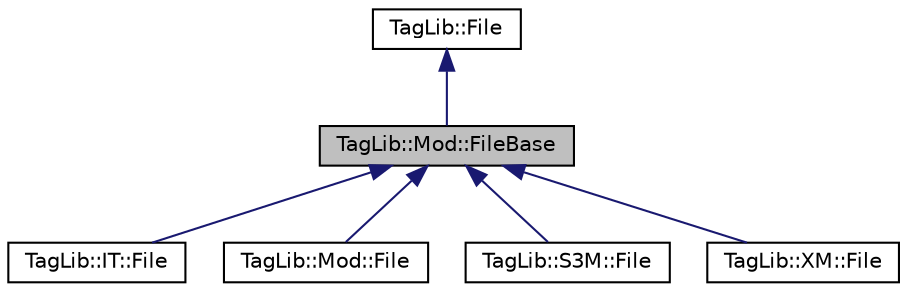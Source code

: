 digraph "TagLib::Mod::FileBase"
{
  edge [fontname="Helvetica",fontsize="10",labelfontname="Helvetica",labelfontsize="10"];
  node [fontname="Helvetica",fontsize="10",shape=record];
  Node1 [label="TagLib::Mod::FileBase",height=0.2,width=0.4,color="black", fillcolor="grey75", style="filled" fontcolor="black"];
  Node2 -> Node1 [dir="back",color="midnightblue",fontsize="10",style="solid",fontname="Helvetica"];
  Node2 [label="TagLib::File",height=0.2,width=0.4,color="black", fillcolor="white", style="filled",URL="$class_tag_lib_1_1_file.html",tooltip="A file class with some useful methods for tag manipulation. "];
  Node1 -> Node3 [dir="back",color="midnightblue",fontsize="10",style="solid",fontname="Helvetica"];
  Node3 [label="TagLib::IT::File",height=0.2,width=0.4,color="black", fillcolor="white", style="filled",URL="$class_tag_lib_1_1_i_t_1_1_file.html"];
  Node1 -> Node4 [dir="back",color="midnightblue",fontsize="10",style="solid",fontname="Helvetica"];
  Node4 [label="TagLib::Mod::File",height=0.2,width=0.4,color="black", fillcolor="white", style="filled",URL="$class_tag_lib_1_1_mod_1_1_file.html"];
  Node1 -> Node5 [dir="back",color="midnightblue",fontsize="10",style="solid",fontname="Helvetica"];
  Node5 [label="TagLib::S3M::File",height=0.2,width=0.4,color="black", fillcolor="white", style="filled",URL="$class_tag_lib_1_1_s3_m_1_1_file.html"];
  Node1 -> Node6 [dir="back",color="midnightblue",fontsize="10",style="solid",fontname="Helvetica"];
  Node6 [label="TagLib::XM::File",height=0.2,width=0.4,color="black", fillcolor="white", style="filled",URL="$class_tag_lib_1_1_x_m_1_1_file.html"];
}
